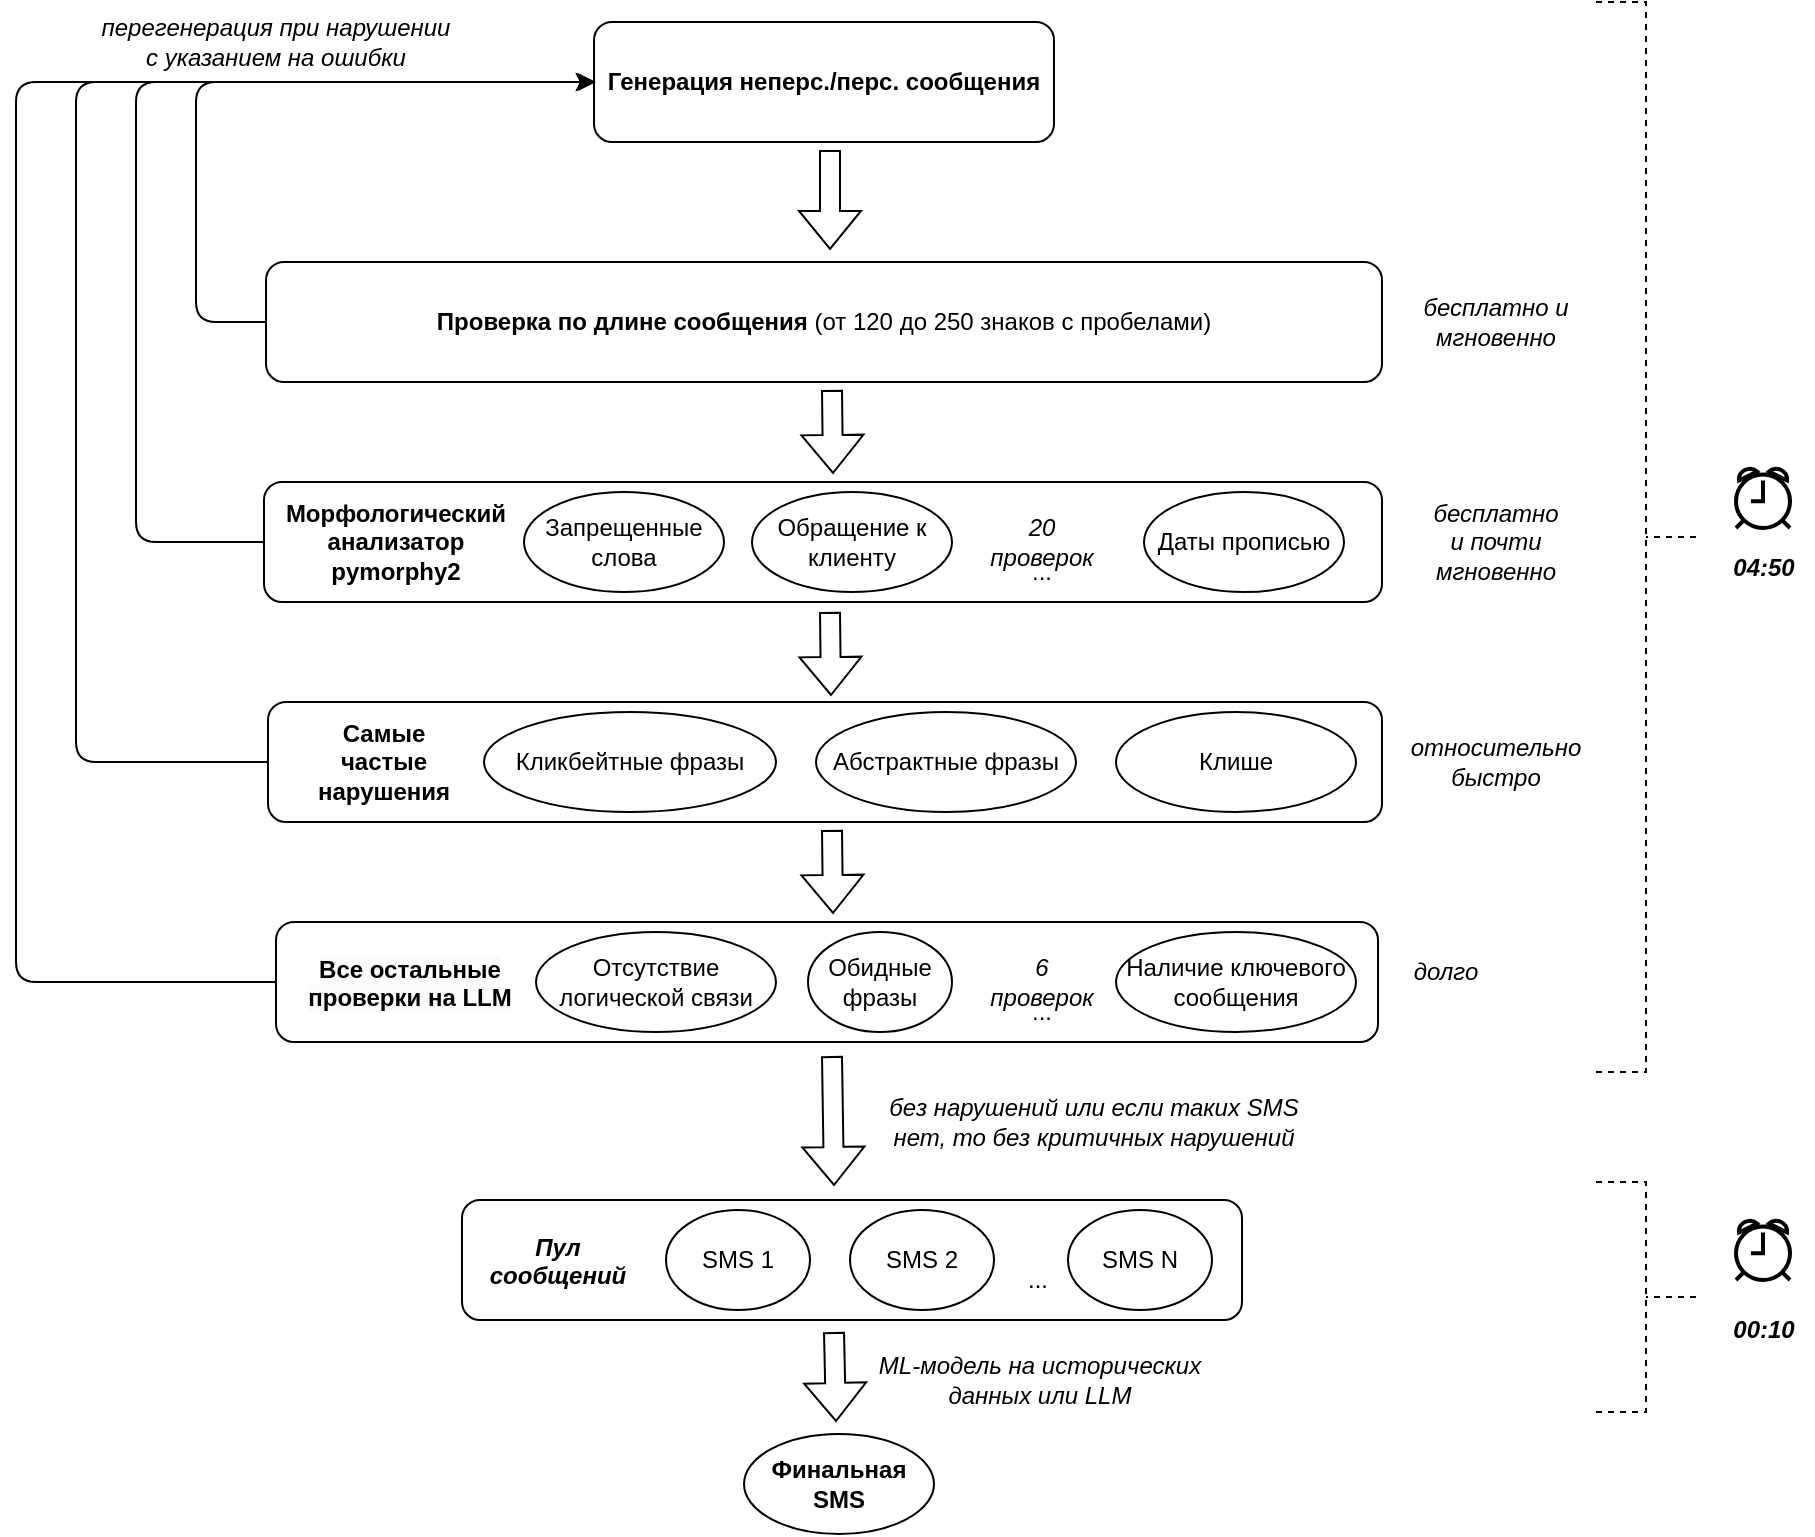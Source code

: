<mxfile version="24.7.17">
  <diagram name="Страница — 1" id="RJKlM3EmyFanctLV5CEN">
    <mxGraphModel grid="1" page="1" gridSize="10" guides="1" tooltips="1" connect="1" arrows="1" fold="1" pageScale="1" pageWidth="827" pageHeight="1169" math="0" shadow="0">
      <root>
        <mxCell id="0" />
        <mxCell id="1" parent="0" />
        <mxCell id="81ZsZCXVb7BS1fWc1iPs-1" value="&lt;b&gt;Проверка по длине сообщения&lt;/b&gt; (от 120 до 250 знаков с пробелами)" style="rounded=1;whiteSpace=wrap;html=1;" vertex="1" parent="1">
          <mxGeometry x="135" y="148" width="558" height="60" as="geometry" />
        </mxCell>
        <mxCell id="81ZsZCXVb7BS1fWc1iPs-4" value="&lt;b&gt;Генерация неперс./перс. сообщения&lt;/b&gt;" style="rounded=1;whiteSpace=wrap;html=1;" vertex="1" parent="1">
          <mxGeometry x="299" y="28" width="230" height="60" as="geometry" />
        </mxCell>
        <mxCell id="81ZsZCXVb7BS1fWc1iPs-5" value="" style="endArrow=classic;html=1;rounded=1;exitX=0;exitY=0.5;exitDx=0;exitDy=0;entryX=0;entryY=0.5;entryDx=0;entryDy=0;curved=0;" edge="1" parent="1" source="81ZsZCXVb7BS1fWc1iPs-1" target="81ZsZCXVb7BS1fWc1iPs-4">
          <mxGeometry width="50" height="50" relative="1" as="geometry">
            <mxPoint x="390" y="238" as="sourcePoint" />
            <mxPoint x="440" y="188" as="targetPoint" />
            <Array as="points">
              <mxPoint x="100" y="178" />
              <mxPoint x="100" y="58" />
            </Array>
          </mxGeometry>
        </mxCell>
        <mxCell id="81ZsZCXVb7BS1fWc1iPs-6" value="" style="rounded=1;whiteSpace=wrap;html=1;" vertex="1" parent="1">
          <mxGeometry x="134" y="258" width="559" height="60" as="geometry" />
        </mxCell>
        <mxCell id="81ZsZCXVb7BS1fWc1iPs-7" value="Запрещенные слова" style="ellipse;whiteSpace=wrap;html=1;" vertex="1" parent="1">
          <mxGeometry x="264" y="263" width="100" height="50" as="geometry" />
        </mxCell>
        <mxCell id="81ZsZCXVb7BS1fWc1iPs-8" value="Обращение к клиенту" style="ellipse;whiteSpace=wrap;html=1;" vertex="1" parent="1">
          <mxGeometry x="378" y="263" width="100" height="50" as="geometry" />
        </mxCell>
        <mxCell id="81ZsZCXVb7BS1fWc1iPs-9" value="Даты прописью" style="ellipse;whiteSpace=wrap;html=1;" vertex="1" parent="1">
          <mxGeometry x="574" y="263" width="100" height="50" as="geometry" />
        </mxCell>
        <mxCell id="81ZsZCXVb7BS1fWc1iPs-10" value="&lt;b&gt;Морфологический анализатор pymorphy2&lt;/b&gt;" style="text;html=1;align=center;verticalAlign=middle;whiteSpace=wrap;rounded=0;" vertex="1" parent="1">
          <mxGeometry x="170" y="273" width="60" height="30" as="geometry" />
        </mxCell>
        <mxCell id="81ZsZCXVb7BS1fWc1iPs-11" value="..." style="text;html=1;align=center;verticalAlign=middle;whiteSpace=wrap;rounded=0;" vertex="1" parent="1">
          <mxGeometry x="508" y="293" width="30" height="20" as="geometry" />
        </mxCell>
        <mxCell id="81ZsZCXVb7BS1fWc1iPs-12" value="&lt;i&gt;20 проверок&lt;/i&gt;" style="text;html=1;align=center;verticalAlign=middle;whiteSpace=wrap;rounded=0;" vertex="1" parent="1">
          <mxGeometry x="493" y="273" width="60" height="30" as="geometry" />
        </mxCell>
        <mxCell id="81ZsZCXVb7BS1fWc1iPs-13" value="" style="endArrow=classic;html=1;rounded=1;exitX=0;exitY=0.5;exitDx=0;exitDy=0;entryX=0;entryY=0.5;entryDx=0;entryDy=0;curved=0;" edge="1" parent="1" source="81ZsZCXVb7BS1fWc1iPs-6" target="81ZsZCXVb7BS1fWc1iPs-4">
          <mxGeometry width="50" height="50" relative="1" as="geometry">
            <mxPoint x="390" y="238" as="sourcePoint" />
            <mxPoint x="440" y="188" as="targetPoint" />
            <Array as="points">
              <mxPoint x="70" y="288" />
              <mxPoint x="70" y="58" />
            </Array>
          </mxGeometry>
        </mxCell>
        <mxCell id="81ZsZCXVb7BS1fWc1iPs-14" value="" style="rounded=1;whiteSpace=wrap;html=1;" vertex="1" parent="1">
          <mxGeometry x="136" y="368" width="557" height="60" as="geometry" />
        </mxCell>
        <mxCell id="81ZsZCXVb7BS1fWc1iPs-15" value="&lt;b&gt;Самые частые нарушения&lt;/b&gt;" style="text;html=1;align=center;verticalAlign=middle;whiteSpace=wrap;rounded=0;" vertex="1" parent="1">
          <mxGeometry x="164" y="383" width="60" height="30" as="geometry" />
        </mxCell>
        <mxCell id="81ZsZCXVb7BS1fWc1iPs-16" value="Кликбейтные фразы" style="ellipse;whiteSpace=wrap;html=1;" vertex="1" parent="1">
          <mxGeometry x="244" y="373" width="146" height="50" as="geometry" />
        </mxCell>
        <mxCell id="81ZsZCXVb7BS1fWc1iPs-17" value="Абстрактные фразы" style="ellipse;whiteSpace=wrap;html=1;" vertex="1" parent="1">
          <mxGeometry x="410" y="373" width="130" height="50" as="geometry" />
        </mxCell>
        <mxCell id="81ZsZCXVb7BS1fWc1iPs-18" value="Клише" style="ellipse;whiteSpace=wrap;html=1;" vertex="1" parent="1">
          <mxGeometry x="560" y="373" width="120" height="50" as="geometry" />
        </mxCell>
        <mxCell id="81ZsZCXVb7BS1fWc1iPs-19" value="" style="endArrow=classic;html=1;rounded=1;exitX=0;exitY=0.5;exitDx=0;exitDy=0;entryX=0;entryY=0.5;entryDx=0;entryDy=0;curved=0;" edge="1" parent="1" source="81ZsZCXVb7BS1fWc1iPs-14" target="81ZsZCXVb7BS1fWc1iPs-4">
          <mxGeometry width="50" height="50" relative="1" as="geometry">
            <mxPoint x="390" y="238" as="sourcePoint" />
            <mxPoint x="440" y="188" as="targetPoint" />
            <Array as="points">
              <mxPoint x="40" y="398" />
              <mxPoint x="40" y="58" />
            </Array>
          </mxGeometry>
        </mxCell>
        <mxCell id="81ZsZCXVb7BS1fWc1iPs-20" value="" style="shape=flexArrow;endArrow=classic;html=1;rounded=0;entryX=0.5;entryY=0;entryDx=0;entryDy=0;" edge="1" parent="1">
          <mxGeometry width="50" height="50" relative="1" as="geometry">
            <mxPoint x="417" y="92" as="sourcePoint" />
            <mxPoint x="417" y="142" as="targetPoint" />
          </mxGeometry>
        </mxCell>
        <mxCell id="81ZsZCXVb7BS1fWc1iPs-22" value="" style="rounded=1;whiteSpace=wrap;html=1;" vertex="1" parent="1">
          <mxGeometry x="140" y="478" width="551" height="60" as="geometry" />
        </mxCell>
        <mxCell id="81ZsZCXVb7BS1fWc1iPs-23" value="&lt;b style=&quot;forced-color-adjust: none; color: rgb(0, 0, 0); font-family: Helvetica; font-size: 12px; font-style: normal; font-variant-ligatures: normal; font-variant-caps: normal; letter-spacing: normal; orphans: 2; text-indent: 0px; text-transform: none; widows: 2; word-spacing: 0px; -webkit-text-stroke-width: 0px; white-space: normal; background-color: rgb(251, 251, 251); text-decoration-thickness: initial; text-decoration-style: initial; text-decoration-color: initial;&quot;&gt;Все остальные проверки на LLM&lt;/b&gt;" style="text;whiteSpace=wrap;html=1;align=center;" vertex="1" parent="1">
          <mxGeometry x="154" y="488" width="106" height="40" as="geometry" />
        </mxCell>
        <mxCell id="81ZsZCXVb7BS1fWc1iPs-24" value="" style="shape=flexArrow;endArrow=classic;html=1;rounded=0;" edge="1" parent="1">
          <mxGeometry width="50" height="50" relative="1" as="geometry">
            <mxPoint x="418" y="212" as="sourcePoint" />
            <mxPoint x="418.5" y="254" as="targetPoint" />
          </mxGeometry>
        </mxCell>
        <mxCell id="81ZsZCXVb7BS1fWc1iPs-25" value="" style="shape=flexArrow;endArrow=classic;html=1;rounded=0;" edge="1" parent="1">
          <mxGeometry width="50" height="50" relative="1" as="geometry">
            <mxPoint x="417" y="323" as="sourcePoint" />
            <mxPoint x="417.5" y="365" as="targetPoint" />
          </mxGeometry>
        </mxCell>
        <mxCell id="81ZsZCXVb7BS1fWc1iPs-26" value="" style="endArrow=classic;html=1;rounded=1;exitX=0;exitY=0.5;exitDx=0;exitDy=0;curved=0;" edge="1" parent="1" source="81ZsZCXVb7BS1fWc1iPs-22">
          <mxGeometry width="50" height="50" relative="1" as="geometry">
            <mxPoint x="390" y="338" as="sourcePoint" />
            <mxPoint x="300" y="58" as="targetPoint" />
            <Array as="points">
              <mxPoint x="10" y="508" />
              <mxPoint x="10" y="58" />
            </Array>
          </mxGeometry>
        </mxCell>
        <mxCell id="81ZsZCXVb7BS1fWc1iPs-27" value="&lt;i&gt;бесплатно и мгновенно&lt;/i&gt;" style="text;html=1;align=center;verticalAlign=middle;whiteSpace=wrap;rounded=0;" vertex="1" parent="1">
          <mxGeometry x="710" y="163" width="80" height="30" as="geometry" />
        </mxCell>
        <mxCell id="81ZsZCXVb7BS1fWc1iPs-29" value="&lt;i&gt;бесплатно и почти мгновенно&lt;/i&gt;" style="text;html=1;align=center;verticalAlign=middle;whiteSpace=wrap;rounded=0;" vertex="1" parent="1">
          <mxGeometry x="720" y="273" width="60" height="30" as="geometry" />
        </mxCell>
        <mxCell id="81ZsZCXVb7BS1fWc1iPs-30" value="&lt;i&gt;относительно быстро&lt;/i&gt;" style="text;html=1;align=center;verticalAlign=middle;whiteSpace=wrap;rounded=0;" vertex="1" parent="1">
          <mxGeometry x="700" y="383" width="100" height="30" as="geometry" />
        </mxCell>
        <mxCell id="81ZsZCXVb7BS1fWc1iPs-31" value="&lt;i&gt;долго&lt;/i&gt;" style="text;html=1;align=center;verticalAlign=middle;whiteSpace=wrap;rounded=0;" vertex="1" parent="1">
          <mxGeometry x="700" y="488" width="50" height="30" as="geometry" />
        </mxCell>
        <mxCell id="81ZsZCXVb7BS1fWc1iPs-32" value="" style="shape=flexArrow;endArrow=classic;html=1;rounded=0;" edge="1" parent="1">
          <mxGeometry width="50" height="50" relative="1" as="geometry">
            <mxPoint x="418" y="432" as="sourcePoint" />
            <mxPoint x="418.5" y="474" as="targetPoint" />
          </mxGeometry>
        </mxCell>
        <mxCell id="81ZsZCXVb7BS1fWc1iPs-33" value="&lt;i&gt;перегенерация при нарушении с указанием на ошибки&lt;/i&gt;" style="text;html=1;align=center;verticalAlign=middle;whiteSpace=wrap;rounded=0;" vertex="1" parent="1">
          <mxGeometry x="50" y="28" width="180" height="20" as="geometry" />
        </mxCell>
        <mxCell id="81ZsZCXVb7BS1fWc1iPs-34" value="Отсутствие логической связи" style="ellipse;whiteSpace=wrap;html=1;" vertex="1" parent="1">
          <mxGeometry x="270" y="483" width="120" height="50" as="geometry" />
        </mxCell>
        <mxCell id="81ZsZCXVb7BS1fWc1iPs-35" value="Обидные фразы" style="ellipse;whiteSpace=wrap;html=1;" vertex="1" parent="1">
          <mxGeometry x="406" y="483" width="72" height="50" as="geometry" />
        </mxCell>
        <mxCell id="81ZsZCXVb7BS1fWc1iPs-36" value="Наличие ключевого сообщения" style="ellipse;whiteSpace=wrap;html=1;" vertex="1" parent="1">
          <mxGeometry x="560" y="483" width="120" height="50" as="geometry" />
        </mxCell>
        <mxCell id="81ZsZCXVb7BS1fWc1iPs-37" value="..." style="text;html=1;align=center;verticalAlign=middle;whiteSpace=wrap;rounded=0;" vertex="1" parent="1">
          <mxGeometry x="508" y="513" width="30" height="20" as="geometry" />
        </mxCell>
        <mxCell id="81ZsZCXVb7BS1fWc1iPs-38" value="&lt;i&gt;6 проверок&lt;/i&gt;" style="text;html=1;align=center;verticalAlign=middle;whiteSpace=wrap;rounded=0;" vertex="1" parent="1">
          <mxGeometry x="493" y="493" width="60" height="30" as="geometry" />
        </mxCell>
        <mxCell id="81ZsZCXVb7BS1fWc1iPs-39" value="" style="rounded=1;whiteSpace=wrap;html=1;" vertex="1" parent="1">
          <mxGeometry x="233" y="617" width="390" height="60" as="geometry" />
        </mxCell>
        <mxCell id="81ZsZCXVb7BS1fWc1iPs-40" value="SMS 1" style="ellipse;whiteSpace=wrap;html=1;" vertex="1" parent="1">
          <mxGeometry x="335" y="622" width="72" height="50" as="geometry" />
        </mxCell>
        <mxCell id="81ZsZCXVb7BS1fWc1iPs-41" value="SMS 2" style="ellipse;whiteSpace=wrap;html=1;" vertex="1" parent="1">
          <mxGeometry x="427" y="622" width="72" height="50" as="geometry" />
        </mxCell>
        <mxCell id="81ZsZCXVb7BS1fWc1iPs-42" value="SMS N" style="ellipse;whiteSpace=wrap;html=1;" vertex="1" parent="1">
          <mxGeometry x="536" y="622" width="72" height="50" as="geometry" />
        </mxCell>
        <mxCell id="81ZsZCXVb7BS1fWc1iPs-43" value="..." style="text;html=1;align=center;verticalAlign=middle;whiteSpace=wrap;rounded=0;" vertex="1" parent="1">
          <mxGeometry x="506" y="647" width="30" height="20" as="geometry" />
        </mxCell>
        <mxCell id="81ZsZCXVb7BS1fWc1iPs-44" value="&lt;b&gt;&lt;i&gt;Пул сообщений&lt;/i&gt;&lt;/b&gt;" style="text;whiteSpace=wrap;html=1;align=center;" vertex="1" parent="1">
          <mxGeometry x="243" y="627" width="76" height="40" as="geometry" />
        </mxCell>
        <mxCell id="81ZsZCXVb7BS1fWc1iPs-45" value="" style="shape=flexArrow;endArrow=classic;html=1;rounded=0;" edge="1" parent="1">
          <mxGeometry width="50" height="50" relative="1" as="geometry">
            <mxPoint x="418" y="545" as="sourcePoint" />
            <mxPoint x="419" y="610" as="targetPoint" />
          </mxGeometry>
        </mxCell>
        <mxCell id="81ZsZCXVb7BS1fWc1iPs-48" value="&lt;b&gt;Финальная SMS&lt;/b&gt;" style="ellipse;whiteSpace=wrap;html=1;" vertex="1" parent="1">
          <mxGeometry x="374" y="734" width="95" height="50" as="geometry" />
        </mxCell>
        <mxCell id="81ZsZCXVb7BS1fWc1iPs-49" value="" style="shape=flexArrow;endArrow=classic;html=1;rounded=0;" edge="1" parent="1">
          <mxGeometry width="50" height="50" relative="1" as="geometry">
            <mxPoint x="419" y="683" as="sourcePoint" />
            <mxPoint x="420" y="728" as="targetPoint" />
          </mxGeometry>
        </mxCell>
        <mxCell id="81ZsZCXVb7BS1fWc1iPs-50" value="&lt;i&gt;ML-модель на исторических данных или LLM&lt;/i&gt;" style="text;html=1;align=center;verticalAlign=middle;whiteSpace=wrap;rounded=0;" vertex="1" parent="1">
          <mxGeometry x="436" y="692" width="172" height="30" as="geometry" />
        </mxCell>
        <mxCell id="81ZsZCXVb7BS1fWc1iPs-51" value="&lt;i&gt;без нарушений или если таких SMS нет, то без критичных нарушений&lt;/i&gt;" style="text;html=1;align=center;verticalAlign=middle;whiteSpace=wrap;rounded=0;" vertex="1" parent="1">
          <mxGeometry x="438" y="563" width="222" height="30" as="geometry" />
        </mxCell>
        <mxCell id="81ZsZCXVb7BS1fWc1iPs-52" value="" style="strokeWidth=1;html=1;shape=mxgraph.flowchart.annotation_2;align=left;labelPosition=right;pointerEvents=1;rotation=-180;dashed=1;" vertex="1" parent="1">
          <mxGeometry x="800" y="18" width="50" height="535" as="geometry" />
        </mxCell>
        <mxCell id="81ZsZCXVb7BS1fWc1iPs-54" value="" style="html=1;verticalLabelPosition=bottom;align=center;labelBackgroundColor=#ffffff;verticalAlign=top;strokeWidth=2;strokeColor=#000000;shadow=0;dashed=0;shape=mxgraph.ios7.icons.alarm_clock;" vertex="1" parent="1">
          <mxGeometry x="870" y="251" width="27" height="30" as="geometry" />
        </mxCell>
        <mxCell id="81ZsZCXVb7BS1fWc1iPs-55" value="" style="strokeWidth=1;html=1;shape=mxgraph.flowchart.annotation_2;align=left;labelPosition=right;pointerEvents=1;rotation=-180;dashed=1;" vertex="1" parent="1">
          <mxGeometry x="800" y="608" width="50" height="115" as="geometry" />
        </mxCell>
        <mxCell id="81ZsZCXVb7BS1fWc1iPs-56" value="" style="html=1;verticalLabelPosition=bottom;align=center;labelBackgroundColor=#ffffff;verticalAlign=top;strokeWidth=2;strokeColor=#000000;shadow=0;dashed=0;shape=mxgraph.ios7.icons.alarm_clock;" vertex="1" parent="1">
          <mxGeometry x="870" y="627" width="27" height="30" as="geometry" />
        </mxCell>
        <mxCell id="81ZsZCXVb7BS1fWc1iPs-57" value="&lt;i&gt;&lt;b&gt;04:50&lt;/b&gt;&lt;/i&gt;" style="text;html=1;align=center;verticalAlign=middle;whiteSpace=wrap;rounded=0;" vertex="1" parent="1">
          <mxGeometry x="858.5" y="286" width="50" height="30" as="geometry" />
        </mxCell>
        <mxCell id="81ZsZCXVb7BS1fWc1iPs-58" value="&lt;i&gt;&lt;b&gt;00:10&lt;/b&gt;&lt;/i&gt;" style="text;html=1;align=center;verticalAlign=middle;whiteSpace=wrap;rounded=0;" vertex="1" parent="1">
          <mxGeometry x="858.5" y="667" width="50" height="30" as="geometry" />
        </mxCell>
      </root>
    </mxGraphModel>
  </diagram>
</mxfile>
